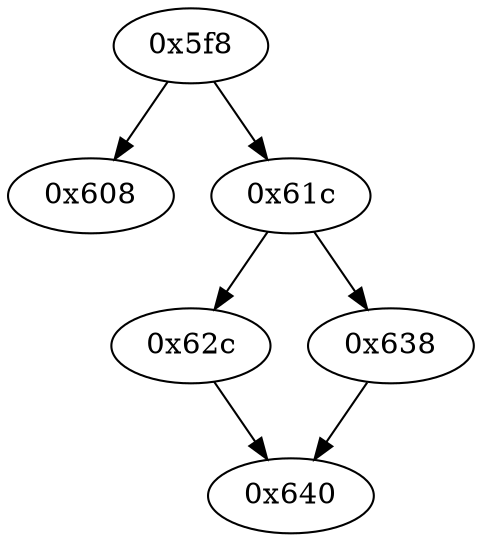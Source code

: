 strict digraph "" {
	"0x62c"	 [opcode="[u'ldr', u'add', u'b']"];
	"0x640"	 [opcode="[u'bl', u'mov', u'pop']"];
	"0x62c" -> "0x640";
	"0x608"	 [opcode="[u'ldr', u'add', u'bl', u'mov', u'pop']"];
	"0x638"	 [opcode="[u'ldr', u'add']"];
	"0x638" -> "0x640";
	"0x61c"	 [opcode="[u'ldr', u'ldrb', u'cmp', u'b']"];
	"0x61c" -> "0x62c";
	"0x61c" -> "0x638";
	"0x5f8"	 [opcode="[u'push', u'mov', u'cmp', u'b']"];
	"0x5f8" -> "0x608";
	"0x5f8" -> "0x61c";
}

